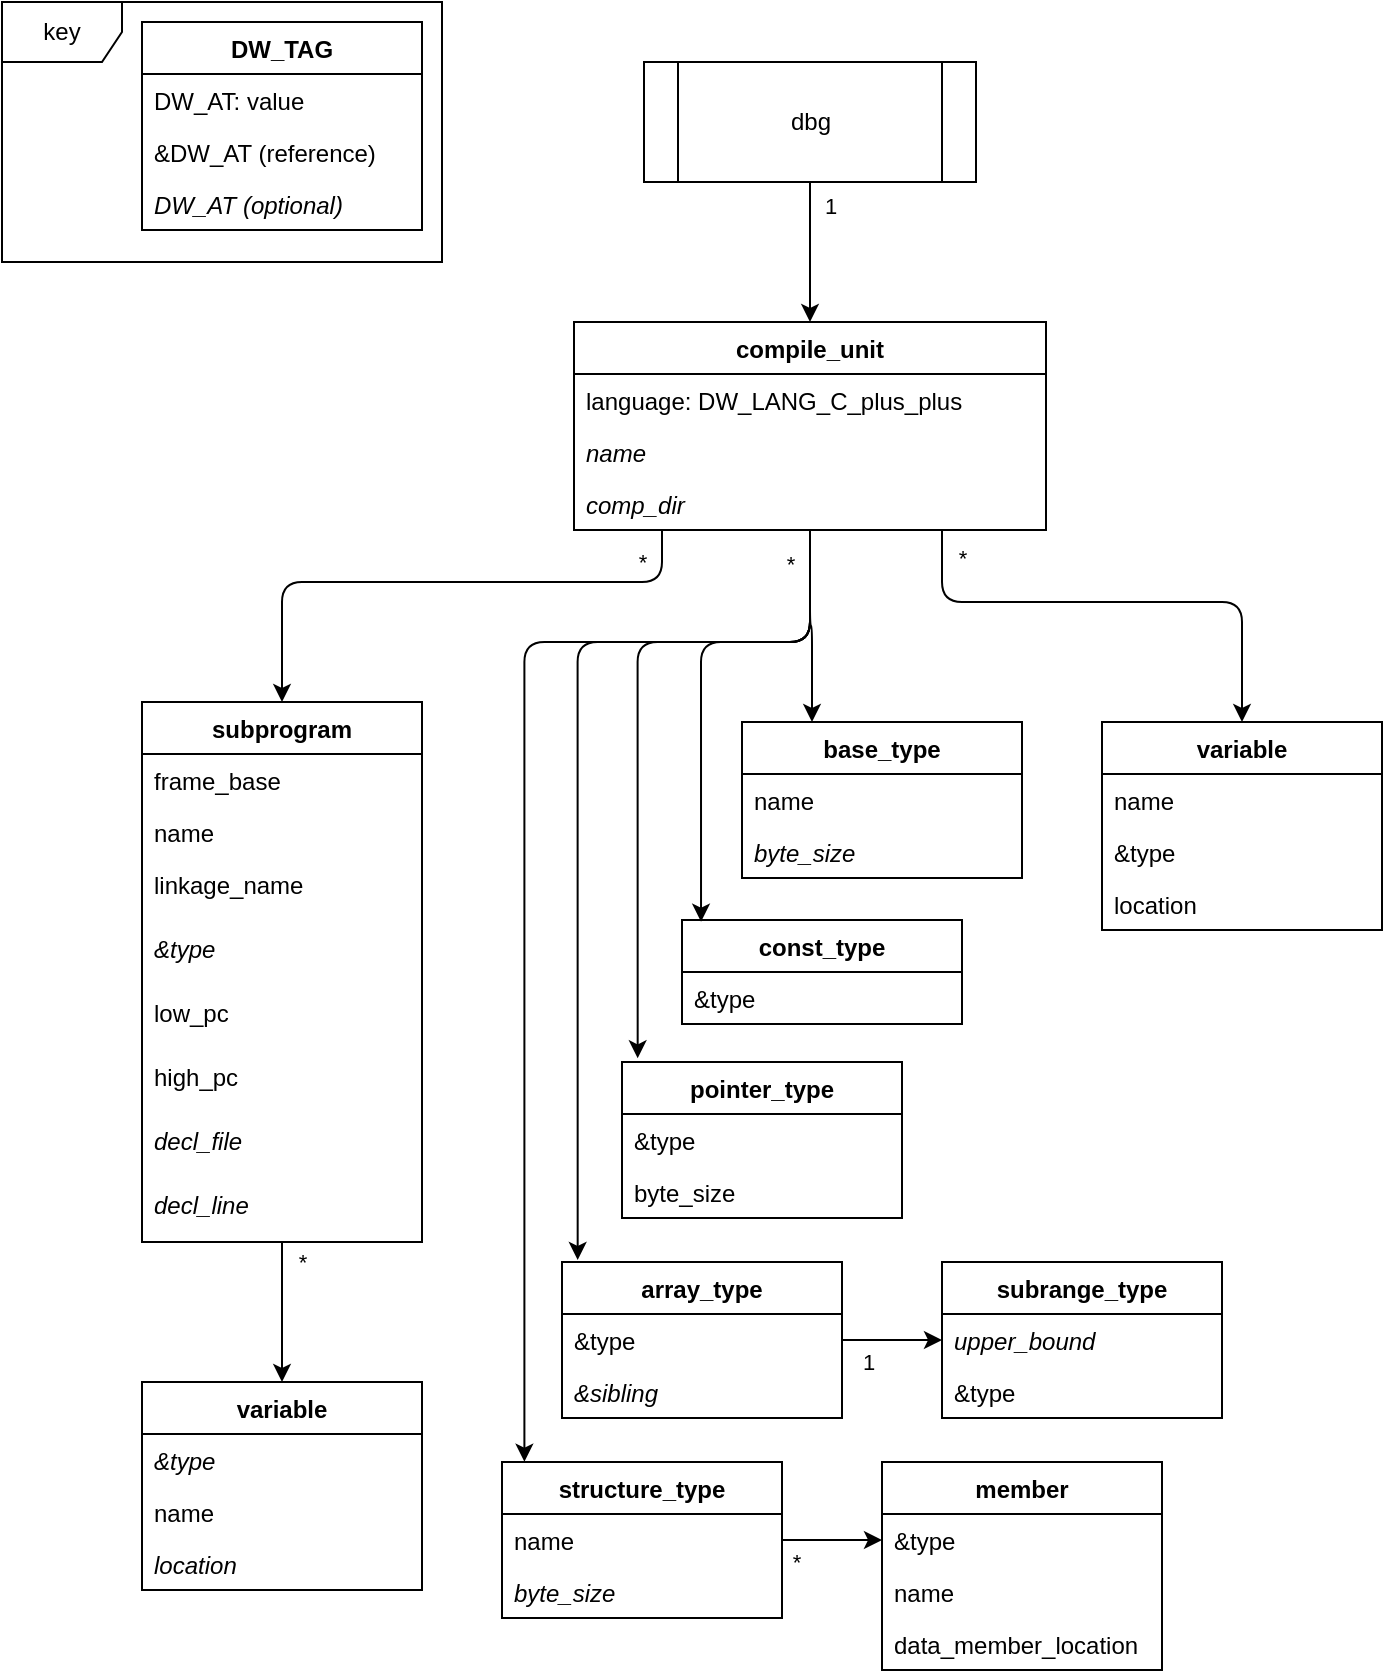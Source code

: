 <mxfile version="14.1.8" type="device"><diagram id="C5RBs43oDa-KdzZeNtuy" name="Page-1"><mxGraphModel dx="1102" dy="967" grid="1" gridSize="10" guides="1" tooltips="1" connect="1" arrows="1" fold="1" page="1" pageScale="1" pageWidth="827" pageHeight="1169" math="0" shadow="0"><root><mxCell id="WIyWlLk6GJQsqaUBKTNV-0"/><mxCell id="WIyWlLk6GJQsqaUBKTNV-1" parent="WIyWlLk6GJQsqaUBKTNV-0"/><mxCell id="FTPzLlkeAfzbt9kYA9X2-0" value="key" style="shape=umlFrame;whiteSpace=wrap;html=1;" vertex="1" parent="WIyWlLk6GJQsqaUBKTNV-1"><mxGeometry x="10" y="10" width="220" height="130" as="geometry"/></mxCell><mxCell id="FTPzLlkeAfzbt9kYA9X2-5" value="DW_TAG" style="swimlane;fontStyle=1;childLayout=stackLayout;horizontal=1;startSize=26;fillColor=none;horizontalStack=0;resizeParent=1;resizeParentMax=0;resizeLast=0;collapsible=1;marginBottom=0;" vertex="1" parent="WIyWlLk6GJQsqaUBKTNV-1"><mxGeometry x="80" y="20" width="140" height="104" as="geometry"/></mxCell><mxCell id="FTPzLlkeAfzbt9kYA9X2-6" value="DW_AT: value" style="text;strokeColor=none;fillColor=none;align=left;verticalAlign=top;spacingLeft=4;spacingRight=4;overflow=hidden;rotatable=0;points=[[0,0.5],[1,0.5]];portConstraint=eastwest;" vertex="1" parent="FTPzLlkeAfzbt9kYA9X2-5"><mxGeometry y="26" width="140" height="26" as="geometry"/></mxCell><mxCell id="FTPzLlkeAfzbt9kYA9X2-7" value="&amp;DW_AT (reference)" style="text;strokeColor=none;fillColor=none;align=left;verticalAlign=top;spacingLeft=4;spacingRight=4;overflow=hidden;rotatable=0;points=[[0,0.5],[1,0.5]];portConstraint=eastwest;" vertex="1" parent="FTPzLlkeAfzbt9kYA9X2-5"><mxGeometry y="52" width="140" height="26" as="geometry"/></mxCell><mxCell id="FTPzLlkeAfzbt9kYA9X2-8" value="DW_AT (optional)" style="text;strokeColor=none;fillColor=none;align=left;verticalAlign=top;spacingLeft=4;spacingRight=4;overflow=hidden;rotatable=0;points=[[0,0.5],[1,0.5]];portConstraint=eastwest;fontStyle=2" vertex="1" parent="FTPzLlkeAfzbt9kYA9X2-5"><mxGeometry y="78" width="140" height="26" as="geometry"/></mxCell><mxCell id="FTPzLlkeAfzbt9kYA9X2-64" value="*" style="edgeStyle=orthogonalEdgeStyle;rounded=1;orthogonalLoop=1;jettySize=auto;html=1;entryX=0.5;entryY=0;entryDx=0;entryDy=0;" edge="1" parent="WIyWlLk6GJQsqaUBKTNV-1" source="FTPzLlkeAfzbt9kYA9X2-9" target="FTPzLlkeAfzbt9kYA9X2-14"><mxGeometry x="-0.739" y="-10" relative="1" as="geometry"><Array as="points"><mxPoint x="340" y="300"/><mxPoint x="150" y="300"/></Array><mxPoint as="offset"/></mxGeometry></mxCell><mxCell id="FTPzLlkeAfzbt9kYA9X2-67" value="*" style="edgeStyle=orthogonalEdgeStyle;rounded=1;orthogonalLoop=1;jettySize=auto;html=1;entryX=0.25;entryY=0;entryDx=0;entryDy=0;" edge="1" parent="WIyWlLk6GJQsqaUBKTNV-1" source="FTPzLlkeAfzbt9kYA9X2-9" target="FTPzLlkeAfzbt9kYA9X2-56"><mxGeometry x="-0.649" y="-10" relative="1" as="geometry"><mxPoint as="offset"/></mxGeometry></mxCell><mxCell id="FTPzLlkeAfzbt9kYA9X2-68" style="edgeStyle=orthogonalEdgeStyle;rounded=1;orthogonalLoop=1;jettySize=auto;html=1;entryX=0.068;entryY=0.016;entryDx=0;entryDy=0;entryPerimeter=0;" edge="1" parent="WIyWlLk6GJQsqaUBKTNV-1" source="FTPzLlkeAfzbt9kYA9X2-9" target="FTPzLlkeAfzbt9kYA9X2-53"><mxGeometry relative="1" as="geometry"><Array as="points"><mxPoint x="414" y="330"/><mxPoint x="360" y="330"/></Array></mxGeometry></mxCell><mxCell id="FTPzLlkeAfzbt9kYA9X2-69" style="edgeStyle=orthogonalEdgeStyle;rounded=1;orthogonalLoop=1;jettySize=auto;html=1;entryX=0.056;entryY=-0.024;entryDx=0;entryDy=0;entryPerimeter=0;" edge="1" parent="WIyWlLk6GJQsqaUBKTNV-1" source="FTPzLlkeAfzbt9kYA9X2-9" target="FTPzLlkeAfzbt9kYA9X2-50"><mxGeometry relative="1" as="geometry"><Array as="points"><mxPoint x="414" y="330"/><mxPoint x="328" y="330"/></Array></mxGeometry></mxCell><mxCell id="FTPzLlkeAfzbt9kYA9X2-70" style="edgeStyle=orthogonalEdgeStyle;rounded=1;orthogonalLoop=1;jettySize=auto;html=1;entryX=0.056;entryY=-0.013;entryDx=0;entryDy=0;entryPerimeter=0;" edge="1" parent="WIyWlLk6GJQsqaUBKTNV-1" source="FTPzLlkeAfzbt9kYA9X2-9" target="FTPzLlkeAfzbt9kYA9X2-47"><mxGeometry relative="1" as="geometry"><Array as="points"><mxPoint x="414" y="330"/><mxPoint x="298" y="330"/></Array></mxGeometry></mxCell><mxCell id="FTPzLlkeAfzbt9kYA9X2-72" style="edgeStyle=orthogonalEdgeStyle;rounded=1;orthogonalLoop=1;jettySize=auto;html=1;entryX=0.08;entryY=-0.002;entryDx=0;entryDy=0;entryPerimeter=0;" edge="1" parent="WIyWlLk6GJQsqaUBKTNV-1" source="FTPzLlkeAfzbt9kYA9X2-9" target="FTPzLlkeAfzbt9kYA9X2-36"><mxGeometry relative="1" as="geometry"><Array as="points"><mxPoint x="414" y="330"/><mxPoint x="271" y="330"/></Array></mxGeometry></mxCell><mxCell id="FTPzLlkeAfzbt9kYA9X2-73" value="*" style="edgeStyle=orthogonalEdgeStyle;rounded=1;orthogonalLoop=1;jettySize=auto;html=1;entryX=0.5;entryY=0;entryDx=0;entryDy=0;" edge="1" parent="WIyWlLk6GJQsqaUBKTNV-1" source="FTPzLlkeAfzbt9kYA9X2-9" target="FTPzLlkeAfzbt9kYA9X2-59"><mxGeometry x="-0.892" y="10" relative="1" as="geometry"><Array as="points"><mxPoint x="480" y="310"/><mxPoint x="630" y="310"/></Array><mxPoint as="offset"/></mxGeometry></mxCell><mxCell id="FTPzLlkeAfzbt9kYA9X2-9" value="compile_unit" style="swimlane;fontStyle=1;childLayout=stackLayout;horizontal=1;startSize=26;fillColor=none;horizontalStack=0;resizeParent=1;resizeParentMax=0;resizeLast=0;collapsible=1;marginBottom=0;" vertex="1" parent="WIyWlLk6GJQsqaUBKTNV-1"><mxGeometry x="296" y="170" width="236" height="104" as="geometry"/></mxCell><mxCell id="FTPzLlkeAfzbt9kYA9X2-10" value="language: DW_LANG_C_plus_plus" style="text;strokeColor=none;fillColor=none;align=left;verticalAlign=top;spacingLeft=4;spacingRight=4;overflow=hidden;rotatable=0;points=[[0,0.5],[1,0.5]];portConstraint=eastwest;" vertex="1" parent="FTPzLlkeAfzbt9kYA9X2-9"><mxGeometry y="26" width="236" height="26" as="geometry"/></mxCell><mxCell id="FTPzLlkeAfzbt9kYA9X2-11" value="name" style="text;strokeColor=none;fillColor=none;align=left;verticalAlign=top;spacingLeft=4;spacingRight=4;overflow=hidden;rotatable=0;points=[[0,0.5],[1,0.5]];portConstraint=eastwest;fontStyle=2" vertex="1" parent="FTPzLlkeAfzbt9kYA9X2-9"><mxGeometry y="52" width="236" height="26" as="geometry"/></mxCell><mxCell id="FTPzLlkeAfzbt9kYA9X2-12" value="comp_dir" style="text;strokeColor=none;fillColor=none;align=left;verticalAlign=top;spacingLeft=4;spacingRight=4;overflow=hidden;rotatable=0;points=[[0,0.5],[1,0.5]];portConstraint=eastwest;fontStyle=2" vertex="1" parent="FTPzLlkeAfzbt9kYA9X2-9"><mxGeometry y="78" width="236" height="26" as="geometry"/></mxCell><mxCell id="FTPzLlkeAfzbt9kYA9X2-63" value="1" style="edgeStyle=orthogonalEdgeStyle;rounded=0;orthogonalLoop=1;jettySize=auto;html=1;entryX=0.5;entryY=0;entryDx=0;entryDy=0;" edge="1" parent="WIyWlLk6GJQsqaUBKTNV-1" source="FTPzLlkeAfzbt9kYA9X2-13" target="FTPzLlkeAfzbt9kYA9X2-9"><mxGeometry x="-0.657" y="10" relative="1" as="geometry"><mxPoint as="offset"/></mxGeometry></mxCell><mxCell id="FTPzLlkeAfzbt9kYA9X2-13" value="dbg" style="shape=process;whiteSpace=wrap;html=1;backgroundOutline=1;" vertex="1" parent="WIyWlLk6GJQsqaUBKTNV-1"><mxGeometry x="331" y="40" width="166" height="60" as="geometry"/></mxCell><mxCell id="FTPzLlkeAfzbt9kYA9X2-65" value="*" style="edgeStyle=orthogonalEdgeStyle;rounded=1;orthogonalLoop=1;jettySize=auto;html=1;entryX=0.5;entryY=0;entryDx=0;entryDy=0;" edge="1" parent="WIyWlLk6GJQsqaUBKTNV-1" source="FTPzLlkeAfzbt9kYA9X2-14" target="FTPzLlkeAfzbt9kYA9X2-32"><mxGeometry x="-0.714" y="10" relative="1" as="geometry"><mxPoint as="offset"/></mxGeometry></mxCell><mxCell id="FTPzLlkeAfzbt9kYA9X2-14" value="subprogram" style="swimlane;fontStyle=1;childLayout=stackLayout;horizontal=1;startSize=26;fillColor=none;horizontalStack=0;resizeParent=1;resizeParentMax=0;resizeLast=0;collapsible=1;marginBottom=0;" vertex="1" parent="WIyWlLk6GJQsqaUBKTNV-1"><mxGeometry x="80" y="360" width="140" height="270" as="geometry"><mxRectangle x="80" y="481" width="100" height="26" as="alternateBounds"/></mxGeometry></mxCell><mxCell id="FTPzLlkeAfzbt9kYA9X2-15" value="frame_base" style="text;strokeColor=none;fillColor=none;align=left;verticalAlign=top;spacingLeft=4;spacingRight=4;overflow=hidden;rotatable=0;points=[[0,0.5],[1,0.5]];portConstraint=eastwest;" vertex="1" parent="FTPzLlkeAfzbt9kYA9X2-14"><mxGeometry y="26" width="140" height="26" as="geometry"/></mxCell><mxCell id="FTPzLlkeAfzbt9kYA9X2-16" value="name" style="text;strokeColor=none;fillColor=none;align=left;verticalAlign=top;spacingLeft=4;spacingRight=4;overflow=hidden;rotatable=0;points=[[0,0.5],[1,0.5]];portConstraint=eastwest;fontStyle=0" vertex="1" parent="FTPzLlkeAfzbt9kYA9X2-14"><mxGeometry y="52" width="140" height="26" as="geometry"/></mxCell><mxCell id="FTPzLlkeAfzbt9kYA9X2-17" value="linkage_name" style="text;strokeColor=none;fillColor=none;align=left;verticalAlign=top;spacingLeft=4;spacingRight=4;overflow=hidden;rotatable=0;points=[[0,0.5],[1,0.5]];portConstraint=eastwest;fontStyle=0" vertex="1" parent="FTPzLlkeAfzbt9kYA9X2-14"><mxGeometry y="78" width="140" height="32" as="geometry"/></mxCell><mxCell id="FTPzLlkeAfzbt9kYA9X2-27" value="&amp;type" style="text;strokeColor=none;fillColor=none;align=left;verticalAlign=top;spacingLeft=4;spacingRight=4;overflow=hidden;rotatable=0;points=[[0,0.5],[1,0.5]];portConstraint=eastwest;fontStyle=2" vertex="1" parent="FTPzLlkeAfzbt9kYA9X2-14"><mxGeometry y="110" width="140" height="32" as="geometry"/></mxCell><mxCell id="FTPzLlkeAfzbt9kYA9X2-28" value="low_pc" style="text;strokeColor=none;fillColor=none;align=left;verticalAlign=top;spacingLeft=4;spacingRight=4;overflow=hidden;rotatable=0;points=[[0,0.5],[1,0.5]];portConstraint=eastwest;fontStyle=0" vertex="1" parent="FTPzLlkeAfzbt9kYA9X2-14"><mxGeometry y="142" width="140" height="32" as="geometry"/></mxCell><mxCell id="FTPzLlkeAfzbt9kYA9X2-30" value="high_pc" style="text;strokeColor=none;fillColor=none;align=left;verticalAlign=top;spacingLeft=4;spacingRight=4;overflow=hidden;rotatable=0;points=[[0,0.5],[1,0.5]];portConstraint=eastwest;fontStyle=0" vertex="1" parent="FTPzLlkeAfzbt9kYA9X2-14"><mxGeometry y="174" width="140" height="32" as="geometry"/></mxCell><mxCell id="FTPzLlkeAfzbt9kYA9X2-29" value="decl_file" style="text;strokeColor=none;fillColor=none;align=left;verticalAlign=top;spacingLeft=4;spacingRight=4;overflow=hidden;rotatable=0;points=[[0,0.5],[1,0.5]];portConstraint=eastwest;fontStyle=2" vertex="1" parent="FTPzLlkeAfzbt9kYA9X2-14"><mxGeometry y="206" width="140" height="32" as="geometry"/></mxCell><mxCell id="FTPzLlkeAfzbt9kYA9X2-31" value="decl_line" style="text;strokeColor=none;fillColor=none;align=left;verticalAlign=top;spacingLeft=4;spacingRight=4;overflow=hidden;rotatable=0;points=[[0,0.5],[1,0.5]];portConstraint=eastwest;fontStyle=2" vertex="1" parent="FTPzLlkeAfzbt9kYA9X2-14"><mxGeometry y="238" width="140" height="32" as="geometry"/></mxCell><mxCell id="FTPzLlkeAfzbt9kYA9X2-32" value="variable" style="swimlane;fontStyle=1;childLayout=stackLayout;horizontal=1;startSize=26;fillColor=none;horizontalStack=0;resizeParent=1;resizeParentMax=0;resizeLast=0;collapsible=1;marginBottom=0;" vertex="1" parent="WIyWlLk6GJQsqaUBKTNV-1"><mxGeometry x="80" y="700" width="140" height="104" as="geometry"/></mxCell><mxCell id="FTPzLlkeAfzbt9kYA9X2-33" value="&amp;type" style="text;strokeColor=none;fillColor=none;align=left;verticalAlign=top;spacingLeft=4;spacingRight=4;overflow=hidden;rotatable=0;points=[[0,0.5],[1,0.5]];portConstraint=eastwest;fontStyle=2" vertex="1" parent="FTPzLlkeAfzbt9kYA9X2-32"><mxGeometry y="26" width="140" height="26" as="geometry"/></mxCell><mxCell id="FTPzLlkeAfzbt9kYA9X2-34" value="name" style="text;strokeColor=none;fillColor=none;align=left;verticalAlign=top;spacingLeft=4;spacingRight=4;overflow=hidden;rotatable=0;points=[[0,0.5],[1,0.5]];portConstraint=eastwest;fontStyle=0" vertex="1" parent="FTPzLlkeAfzbt9kYA9X2-32"><mxGeometry y="52" width="140" height="26" as="geometry"/></mxCell><mxCell id="FTPzLlkeAfzbt9kYA9X2-35" value="location" style="text;strokeColor=none;fillColor=none;align=left;verticalAlign=top;spacingLeft=4;spacingRight=4;overflow=hidden;rotatable=0;points=[[0,0.5],[1,0.5]];portConstraint=eastwest;fontStyle=2" vertex="1" parent="FTPzLlkeAfzbt9kYA9X2-32"><mxGeometry y="78" width="140" height="26" as="geometry"/></mxCell><mxCell id="FTPzLlkeAfzbt9kYA9X2-74" value="*" style="edgeStyle=orthogonalEdgeStyle;rounded=1;orthogonalLoop=1;jettySize=auto;html=1;entryX=0;entryY=0.5;entryDx=0;entryDy=0;" edge="1" parent="WIyWlLk6GJQsqaUBKTNV-1" source="FTPzLlkeAfzbt9kYA9X2-36" target="FTPzLlkeAfzbt9kYA9X2-41"><mxGeometry x="-0.75" y="-11" relative="1" as="geometry"><mxPoint as="offset"/></mxGeometry></mxCell><mxCell id="FTPzLlkeAfzbt9kYA9X2-36" value="structure_type" style="swimlane;fontStyle=1;childLayout=stackLayout;horizontal=1;startSize=26;fillColor=none;horizontalStack=0;resizeParent=1;resizeParentMax=0;resizeLast=0;collapsible=1;marginBottom=0;" vertex="1" parent="WIyWlLk6GJQsqaUBKTNV-1"><mxGeometry x="260" y="740" width="140" height="78" as="geometry"/></mxCell><mxCell id="FTPzLlkeAfzbt9kYA9X2-38" value="name" style="text;strokeColor=none;fillColor=none;align=left;verticalAlign=top;spacingLeft=4;spacingRight=4;overflow=hidden;rotatable=0;points=[[0,0.5],[1,0.5]];portConstraint=eastwest;fontStyle=0" vertex="1" parent="FTPzLlkeAfzbt9kYA9X2-36"><mxGeometry y="26" width="140" height="26" as="geometry"/></mxCell><mxCell id="FTPzLlkeAfzbt9kYA9X2-39" value="byte_size" style="text;strokeColor=none;fillColor=none;align=left;verticalAlign=top;spacingLeft=4;spacingRight=4;overflow=hidden;rotatable=0;points=[[0,0.5],[1,0.5]];portConstraint=eastwest;fontStyle=2" vertex="1" parent="FTPzLlkeAfzbt9kYA9X2-36"><mxGeometry y="52" width="140" height="26" as="geometry"/></mxCell><mxCell id="FTPzLlkeAfzbt9kYA9X2-40" value="member" style="swimlane;fontStyle=1;childLayout=stackLayout;horizontal=1;startSize=26;fillColor=none;horizontalStack=0;resizeParent=1;resizeParentMax=0;resizeLast=0;collapsible=1;marginBottom=0;" vertex="1" parent="WIyWlLk6GJQsqaUBKTNV-1"><mxGeometry x="450" y="740" width="140" height="104" as="geometry"/></mxCell><mxCell id="FTPzLlkeAfzbt9kYA9X2-41" value="&amp;type" style="text;strokeColor=none;fillColor=none;align=left;verticalAlign=top;spacingLeft=4;spacingRight=4;overflow=hidden;rotatable=0;points=[[0,0.5],[1,0.5]];portConstraint=eastwest;fontStyle=0" vertex="1" parent="FTPzLlkeAfzbt9kYA9X2-40"><mxGeometry y="26" width="140" height="26" as="geometry"/></mxCell><mxCell id="FTPzLlkeAfzbt9kYA9X2-42" value="name" style="text;strokeColor=none;fillColor=none;align=left;verticalAlign=top;spacingLeft=4;spacingRight=4;overflow=hidden;rotatable=0;points=[[0,0.5],[1,0.5]];portConstraint=eastwest;fontStyle=0" vertex="1" parent="FTPzLlkeAfzbt9kYA9X2-40"><mxGeometry y="52" width="140" height="26" as="geometry"/></mxCell><mxCell id="FTPzLlkeAfzbt9kYA9X2-43" value="data_member_location" style="text;strokeColor=none;fillColor=none;align=left;verticalAlign=top;spacingLeft=4;spacingRight=4;overflow=hidden;rotatable=0;points=[[0,0.5],[1,0.5]];portConstraint=eastwest;fontStyle=0" vertex="1" parent="FTPzLlkeAfzbt9kYA9X2-40"><mxGeometry y="78" width="140" height="26" as="geometry"/></mxCell><mxCell id="FTPzLlkeAfzbt9kYA9X2-44" value="subrange_type" style="swimlane;fontStyle=1;childLayout=stackLayout;horizontal=1;startSize=26;fillColor=none;horizontalStack=0;resizeParent=1;resizeParentMax=0;resizeLast=0;collapsible=1;marginBottom=0;" vertex="1" parent="WIyWlLk6GJQsqaUBKTNV-1"><mxGeometry x="480" y="640" width="140" height="78" as="geometry"/></mxCell><mxCell id="FTPzLlkeAfzbt9kYA9X2-45" value="upper_bound" style="text;strokeColor=none;fillColor=none;align=left;verticalAlign=top;spacingLeft=4;spacingRight=4;overflow=hidden;rotatable=0;points=[[0,0.5],[1,0.5]];portConstraint=eastwest;fontStyle=2" vertex="1" parent="FTPzLlkeAfzbt9kYA9X2-44"><mxGeometry y="26" width="140" height="26" as="geometry"/></mxCell><mxCell id="FTPzLlkeAfzbt9kYA9X2-46" value="&amp;type" style="text;strokeColor=none;fillColor=none;align=left;verticalAlign=top;spacingLeft=4;spacingRight=4;overflow=hidden;rotatable=0;points=[[0,0.5],[1,0.5]];portConstraint=eastwest;fontStyle=0" vertex="1" parent="FTPzLlkeAfzbt9kYA9X2-44"><mxGeometry y="52" width="140" height="26" as="geometry"/></mxCell><mxCell id="FTPzLlkeAfzbt9kYA9X2-47" value="array_type" style="swimlane;fontStyle=1;childLayout=stackLayout;horizontal=1;startSize=26;fillColor=none;horizontalStack=0;resizeParent=1;resizeParentMax=0;resizeLast=0;collapsible=1;marginBottom=0;" vertex="1" parent="WIyWlLk6GJQsqaUBKTNV-1"><mxGeometry x="290" y="640" width="140" height="78" as="geometry"/></mxCell><mxCell id="FTPzLlkeAfzbt9kYA9X2-49" value="&amp;type" style="text;strokeColor=none;fillColor=none;align=left;verticalAlign=top;spacingLeft=4;spacingRight=4;overflow=hidden;rotatable=0;points=[[0,0.5],[1,0.5]];portConstraint=eastwest;fontStyle=0" vertex="1" parent="FTPzLlkeAfzbt9kYA9X2-47"><mxGeometry y="26" width="140" height="26" as="geometry"/></mxCell><mxCell id="FTPzLlkeAfzbt9kYA9X2-48" value="&amp;sibling" style="text;strokeColor=none;fillColor=none;align=left;verticalAlign=top;spacingLeft=4;spacingRight=4;overflow=hidden;rotatable=0;points=[[0,0.5],[1,0.5]];portConstraint=eastwest;fontStyle=2" vertex="1" parent="FTPzLlkeAfzbt9kYA9X2-47"><mxGeometry y="52" width="140" height="26" as="geometry"/></mxCell><mxCell id="FTPzLlkeAfzbt9kYA9X2-50" value="pointer_type" style="swimlane;fontStyle=1;childLayout=stackLayout;horizontal=1;startSize=26;fillColor=none;horizontalStack=0;resizeParent=1;resizeParentMax=0;resizeLast=0;collapsible=1;marginBottom=0;" vertex="1" parent="WIyWlLk6GJQsqaUBKTNV-1"><mxGeometry x="320" y="540" width="140" height="78" as="geometry"/></mxCell><mxCell id="FTPzLlkeAfzbt9kYA9X2-51" value="&amp;type" style="text;strokeColor=none;fillColor=none;align=left;verticalAlign=top;spacingLeft=4;spacingRight=4;overflow=hidden;rotatable=0;points=[[0,0.5],[1,0.5]];portConstraint=eastwest;fontStyle=0" vertex="1" parent="FTPzLlkeAfzbt9kYA9X2-50"><mxGeometry y="26" width="140" height="26" as="geometry"/></mxCell><mxCell id="FTPzLlkeAfzbt9kYA9X2-52" value="byte_size" style="text;strokeColor=none;fillColor=none;align=left;verticalAlign=top;spacingLeft=4;spacingRight=4;overflow=hidden;rotatable=0;points=[[0,0.5],[1,0.5]];portConstraint=eastwest;fontStyle=0" vertex="1" parent="FTPzLlkeAfzbt9kYA9X2-50"><mxGeometry y="52" width="140" height="26" as="geometry"/></mxCell><mxCell id="FTPzLlkeAfzbt9kYA9X2-53" value="const_type" style="swimlane;fontStyle=1;childLayout=stackLayout;horizontal=1;startSize=26;fillColor=none;horizontalStack=0;resizeParent=1;resizeParentMax=0;resizeLast=0;collapsible=1;marginBottom=0;" vertex="1" parent="WIyWlLk6GJQsqaUBKTNV-1"><mxGeometry x="350" y="469" width="140" height="52" as="geometry"/></mxCell><mxCell id="FTPzLlkeAfzbt9kYA9X2-54" value="&amp;type" style="text;strokeColor=none;fillColor=none;align=left;verticalAlign=top;spacingLeft=4;spacingRight=4;overflow=hidden;rotatable=0;points=[[0,0.5],[1,0.5]];portConstraint=eastwest;fontStyle=0" vertex="1" parent="FTPzLlkeAfzbt9kYA9X2-53"><mxGeometry y="26" width="140" height="26" as="geometry"/></mxCell><mxCell id="FTPzLlkeAfzbt9kYA9X2-56" value="base_type" style="swimlane;fontStyle=1;childLayout=stackLayout;horizontal=1;startSize=26;fillColor=none;horizontalStack=0;resizeParent=1;resizeParentMax=0;resizeLast=0;collapsible=1;marginBottom=0;" vertex="1" parent="WIyWlLk6GJQsqaUBKTNV-1"><mxGeometry x="380" y="370" width="140" height="78" as="geometry"/></mxCell><mxCell id="FTPzLlkeAfzbt9kYA9X2-57" value="name" style="text;strokeColor=none;fillColor=none;align=left;verticalAlign=top;spacingLeft=4;spacingRight=4;overflow=hidden;rotatable=0;points=[[0,0.5],[1,0.5]];portConstraint=eastwest;fontStyle=0" vertex="1" parent="FTPzLlkeAfzbt9kYA9X2-56"><mxGeometry y="26" width="140" height="26" as="geometry"/></mxCell><mxCell id="FTPzLlkeAfzbt9kYA9X2-58" value="byte_size" style="text;strokeColor=none;fillColor=none;align=left;verticalAlign=top;spacingLeft=4;spacingRight=4;overflow=hidden;rotatable=0;points=[[0,0.5],[1,0.5]];portConstraint=eastwest;fontStyle=2" vertex="1" parent="FTPzLlkeAfzbt9kYA9X2-56"><mxGeometry y="52" width="140" height="26" as="geometry"/></mxCell><mxCell id="FTPzLlkeAfzbt9kYA9X2-59" value="variable" style="swimlane;fontStyle=1;childLayout=stackLayout;horizontal=1;startSize=26;fillColor=none;horizontalStack=0;resizeParent=1;resizeParentMax=0;resizeLast=0;collapsible=1;marginBottom=0;" vertex="1" parent="WIyWlLk6GJQsqaUBKTNV-1"><mxGeometry x="560" y="370" width="140" height="104" as="geometry"/></mxCell><mxCell id="FTPzLlkeAfzbt9kYA9X2-61" value="name" style="text;strokeColor=none;fillColor=none;align=left;verticalAlign=top;spacingLeft=4;spacingRight=4;overflow=hidden;rotatable=0;points=[[0,0.5],[1,0.5]];portConstraint=eastwest;fontStyle=0" vertex="1" parent="FTPzLlkeAfzbt9kYA9X2-59"><mxGeometry y="26" width="140" height="26" as="geometry"/></mxCell><mxCell id="FTPzLlkeAfzbt9kYA9X2-60" value="&amp;type" style="text;strokeColor=none;fillColor=none;align=left;verticalAlign=top;spacingLeft=4;spacingRight=4;overflow=hidden;rotatable=0;points=[[0,0.5],[1,0.5]];portConstraint=eastwest;fontStyle=0" vertex="1" parent="FTPzLlkeAfzbt9kYA9X2-59"><mxGeometry y="52" width="140" height="26" as="geometry"/></mxCell><mxCell id="FTPzLlkeAfzbt9kYA9X2-62" value="location" style="text;strokeColor=none;fillColor=none;align=left;verticalAlign=top;spacingLeft=4;spacingRight=4;overflow=hidden;rotatable=0;points=[[0,0.5],[1,0.5]];portConstraint=eastwest;fontStyle=0" vertex="1" parent="FTPzLlkeAfzbt9kYA9X2-59"><mxGeometry y="78" width="140" height="26" as="geometry"/></mxCell><mxCell id="FTPzLlkeAfzbt9kYA9X2-75" value="1" style="edgeStyle=orthogonalEdgeStyle;rounded=1;orthogonalLoop=1;jettySize=auto;html=1;entryX=0;entryY=0.5;entryDx=0;entryDy=0;" edge="1" parent="WIyWlLk6GJQsqaUBKTNV-1" source="FTPzLlkeAfzbt9kYA9X2-49" target="FTPzLlkeAfzbt9kYA9X2-45"><mxGeometry x="-0.5" y="-11" relative="1" as="geometry"><mxPoint as="offset"/></mxGeometry></mxCell></root></mxGraphModel></diagram></mxfile>